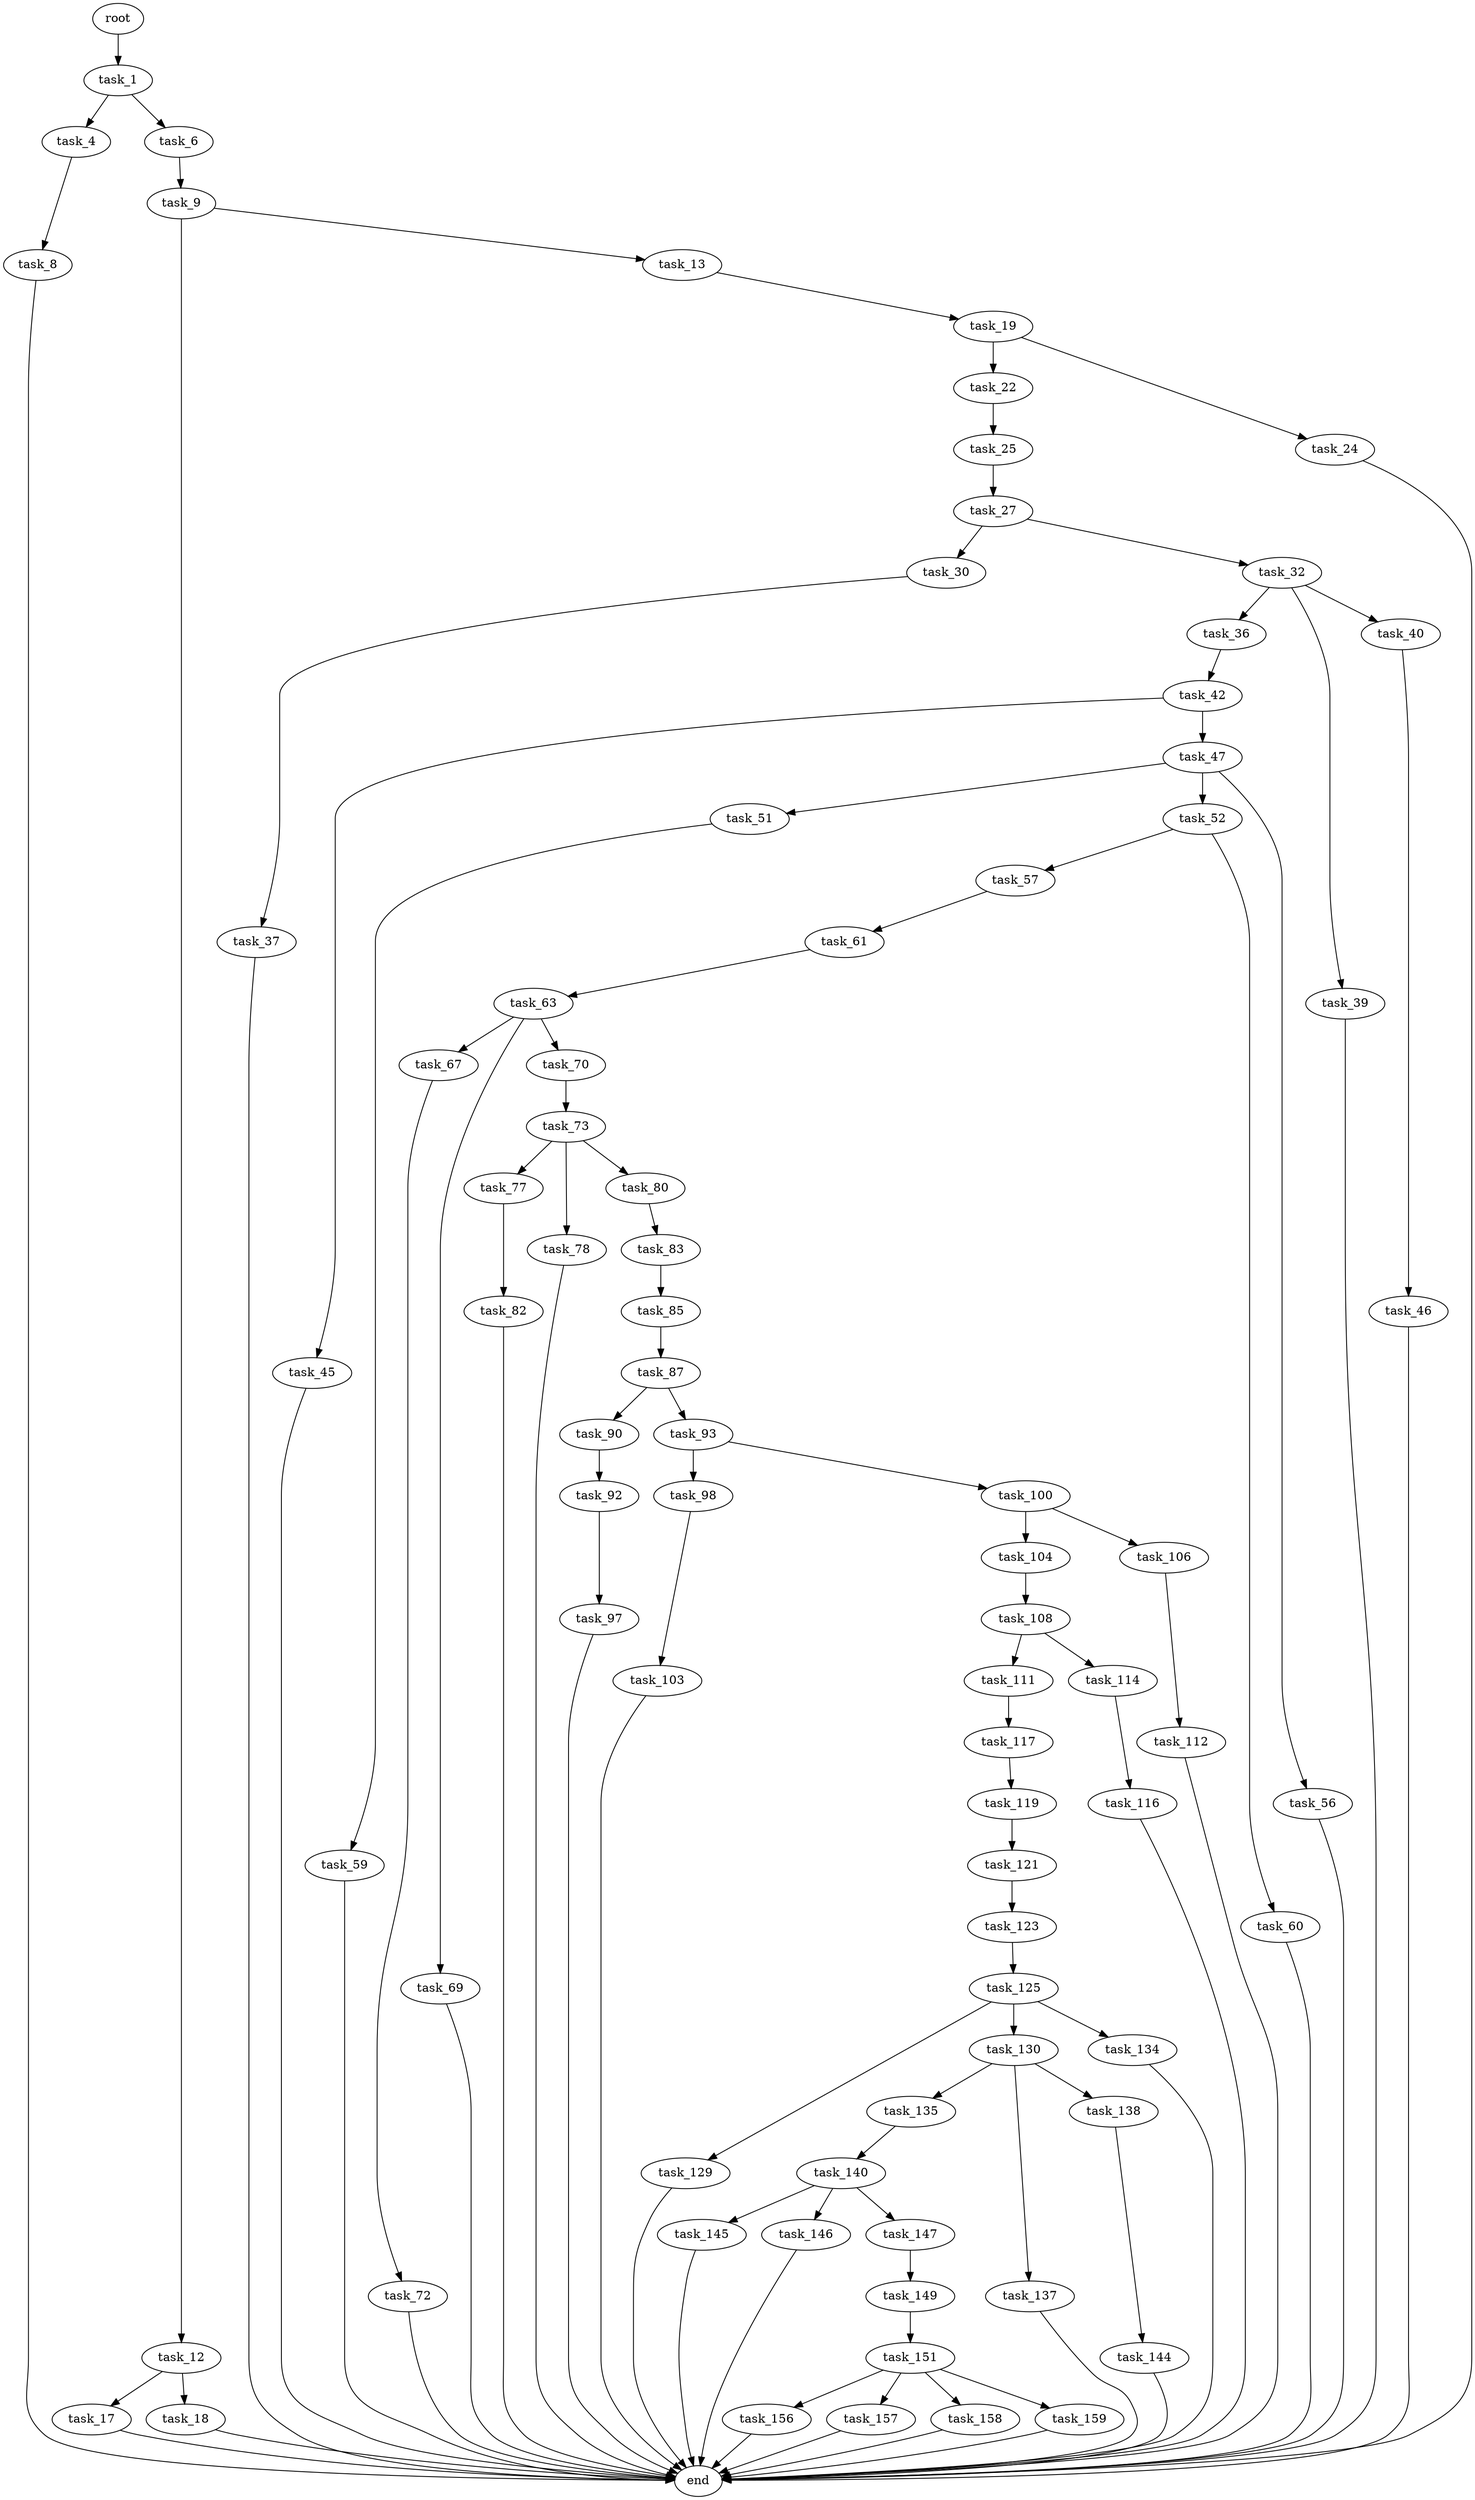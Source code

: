 digraph G {
  root [size="0.000000"];
  task_1 [size="8589934592.000000"];
  task_4 [size="328202653510.000000"];
  task_6 [size="6125298604.000000"];
  task_8 [size="93382220188.000000"];
  task_9 [size="750306045320.000000"];
  end [size="0.000000"];
  task_12 [size="7952497694.000000"];
  task_13 [size="134217728000.000000"];
  task_17 [size="12058915927.000000"];
  task_18 [size="101738280049.000000"];
  task_19 [size="1339020999870.000000"];
  task_22 [size="248443349636.000000"];
  task_24 [size="19256182572.000000"];
  task_25 [size="1108369904.000000"];
  task_27 [size="68719476736.000000"];
  task_30 [size="28991029248.000000"];
  task_32 [size="21649727309.000000"];
  task_37 [size="3047030603.000000"];
  task_36 [size="437139579266.000000"];
  task_39 [size="4604031730.000000"];
  task_40 [size="1075347629173.000000"];
  task_42 [size="782757789696.000000"];
  task_46 [size="8277589773.000000"];
  task_45 [size="134217728000.000000"];
  task_47 [size="1073741824000.000000"];
  task_51 [size="368293445632.000000"];
  task_52 [size="242798011924.000000"];
  task_56 [size="11878728755.000000"];
  task_59 [size="8589934592.000000"];
  task_57 [size="12692951814.000000"];
  task_60 [size="8589934592.000000"];
  task_61 [size="186518162443.000000"];
  task_63 [size="389487641817.000000"];
  task_67 [size="782757789696.000000"];
  task_69 [size="782757789696.000000"];
  task_70 [size="18161025866.000000"];
  task_72 [size="19173832654.000000"];
  task_73 [size="1001984180.000000"];
  task_77 [size="7531122657.000000"];
  task_78 [size="8589934592.000000"];
  task_80 [size="7448301259.000000"];
  task_82 [size="17030765282.000000"];
  task_83 [size="403390516724.000000"];
  task_85 [size="14941759250.000000"];
  task_87 [size="68719476736.000000"];
  task_90 [size="257922941085.000000"];
  task_93 [size="107681054969.000000"];
  task_92 [size="16108381172.000000"];
  task_97 [size="2798595200.000000"];
  task_98 [size="9013013621.000000"];
  task_100 [size="307675330941.000000"];
  task_103 [size="368293445632.000000"];
  task_104 [size="6845027772.000000"];
  task_106 [size="609093854061.000000"];
  task_108 [size="42773193997.000000"];
  task_112 [size="2749194860.000000"];
  task_111 [size="231928233984.000000"];
  task_114 [size="25377995864.000000"];
  task_117 [size="549755813888.000000"];
  task_116 [size="782757789696.000000"];
  task_119 [size="71573510723.000000"];
  task_121 [size="169789104978.000000"];
  task_123 [size="30775938263.000000"];
  task_125 [size="6390063502.000000"];
  task_129 [size="852829472508.000000"];
  task_130 [size="1972742800.000000"];
  task_134 [size="576987284309.000000"];
  task_135 [size="28991029248.000000"];
  task_137 [size="6563616473.000000"];
  task_138 [size="20227280681.000000"];
  task_140 [size="799592009709.000000"];
  task_144 [size="5204877320.000000"];
  task_145 [size="231928233984.000000"];
  task_146 [size="28991029248.000000"];
  task_147 [size="67471291409.000000"];
  task_149 [size="2096713080.000000"];
  task_151 [size="782757789696.000000"];
  task_156 [size="782757789696.000000"];
  task_157 [size="8589934592.000000"];
  task_158 [size="3873701580.000000"];
  task_159 [size="79025968373.000000"];

  root -> task_1 [size="1.000000"];
  task_1 -> task_4 [size="33554432.000000"];
  task_1 -> task_6 [size="33554432.000000"];
  task_4 -> task_8 [size="209715200.000000"];
  task_6 -> task_9 [size="134217728.000000"];
  task_8 -> end [size="1.000000"];
  task_9 -> task_12 [size="536870912.000000"];
  task_9 -> task_13 [size="536870912.000000"];
  task_12 -> task_17 [size="134217728.000000"];
  task_12 -> task_18 [size="134217728.000000"];
  task_13 -> task_19 [size="209715200.000000"];
  task_17 -> end [size="1.000000"];
  task_18 -> end [size="1.000000"];
  task_19 -> task_22 [size="838860800.000000"];
  task_19 -> task_24 [size="838860800.000000"];
  task_22 -> task_25 [size="838860800.000000"];
  task_24 -> end [size="1.000000"];
  task_25 -> task_27 [size="75497472.000000"];
  task_27 -> task_30 [size="134217728.000000"];
  task_27 -> task_32 [size="134217728.000000"];
  task_30 -> task_37 [size="75497472.000000"];
  task_32 -> task_36 [size="411041792.000000"];
  task_32 -> task_39 [size="411041792.000000"];
  task_32 -> task_40 [size="411041792.000000"];
  task_37 -> end [size="1.000000"];
  task_36 -> task_42 [size="301989888.000000"];
  task_39 -> end [size="1.000000"];
  task_40 -> task_46 [size="679477248.000000"];
  task_42 -> task_45 [size="679477248.000000"];
  task_42 -> task_47 [size="679477248.000000"];
  task_46 -> end [size="1.000000"];
  task_45 -> end [size="1.000000"];
  task_47 -> task_51 [size="838860800.000000"];
  task_47 -> task_52 [size="838860800.000000"];
  task_47 -> task_56 [size="838860800.000000"];
  task_51 -> task_59 [size="411041792.000000"];
  task_52 -> task_57 [size="536870912.000000"];
  task_52 -> task_60 [size="536870912.000000"];
  task_56 -> end [size="1.000000"];
  task_59 -> end [size="1.000000"];
  task_57 -> task_61 [size="536870912.000000"];
  task_60 -> end [size="1.000000"];
  task_61 -> task_63 [size="209715200.000000"];
  task_63 -> task_67 [size="301989888.000000"];
  task_63 -> task_69 [size="301989888.000000"];
  task_63 -> task_70 [size="301989888.000000"];
  task_67 -> task_72 [size="679477248.000000"];
  task_69 -> end [size="1.000000"];
  task_70 -> task_73 [size="838860800.000000"];
  task_72 -> end [size="1.000000"];
  task_73 -> task_77 [size="75497472.000000"];
  task_73 -> task_78 [size="75497472.000000"];
  task_73 -> task_80 [size="75497472.000000"];
  task_77 -> task_82 [size="411041792.000000"];
  task_78 -> end [size="1.000000"];
  task_80 -> task_83 [size="679477248.000000"];
  task_82 -> end [size="1.000000"];
  task_83 -> task_85 [size="536870912.000000"];
  task_85 -> task_87 [size="411041792.000000"];
  task_87 -> task_90 [size="134217728.000000"];
  task_87 -> task_93 [size="134217728.000000"];
  task_90 -> task_92 [size="209715200.000000"];
  task_93 -> task_98 [size="75497472.000000"];
  task_93 -> task_100 [size="75497472.000000"];
  task_92 -> task_97 [size="411041792.000000"];
  task_97 -> end [size="1.000000"];
  task_98 -> task_103 [size="209715200.000000"];
  task_100 -> task_104 [size="301989888.000000"];
  task_100 -> task_106 [size="301989888.000000"];
  task_103 -> end [size="1.000000"];
  task_104 -> task_108 [size="33554432.000000"];
  task_106 -> task_112 [size="411041792.000000"];
  task_108 -> task_111 [size="838860800.000000"];
  task_108 -> task_114 [size="838860800.000000"];
  task_112 -> end [size="1.000000"];
  task_111 -> task_117 [size="301989888.000000"];
  task_114 -> task_116 [size="411041792.000000"];
  task_117 -> task_119 [size="536870912.000000"];
  task_116 -> end [size="1.000000"];
  task_119 -> task_121 [size="75497472.000000"];
  task_121 -> task_123 [size="301989888.000000"];
  task_123 -> task_125 [size="75497472.000000"];
  task_125 -> task_129 [size="536870912.000000"];
  task_125 -> task_130 [size="536870912.000000"];
  task_125 -> task_134 [size="536870912.000000"];
  task_129 -> end [size="1.000000"];
  task_130 -> task_135 [size="33554432.000000"];
  task_130 -> task_137 [size="33554432.000000"];
  task_130 -> task_138 [size="33554432.000000"];
  task_134 -> end [size="1.000000"];
  task_135 -> task_140 [size="75497472.000000"];
  task_137 -> end [size="1.000000"];
  task_138 -> task_144 [size="838860800.000000"];
  task_140 -> task_145 [size="838860800.000000"];
  task_140 -> task_146 [size="838860800.000000"];
  task_140 -> task_147 [size="838860800.000000"];
  task_144 -> end [size="1.000000"];
  task_145 -> end [size="1.000000"];
  task_146 -> end [size="1.000000"];
  task_147 -> task_149 [size="75497472.000000"];
  task_149 -> task_151 [size="209715200.000000"];
  task_151 -> task_156 [size="679477248.000000"];
  task_151 -> task_157 [size="679477248.000000"];
  task_151 -> task_158 [size="679477248.000000"];
  task_151 -> task_159 [size="679477248.000000"];
  task_156 -> end [size="1.000000"];
  task_157 -> end [size="1.000000"];
  task_158 -> end [size="1.000000"];
  task_159 -> end [size="1.000000"];
}
